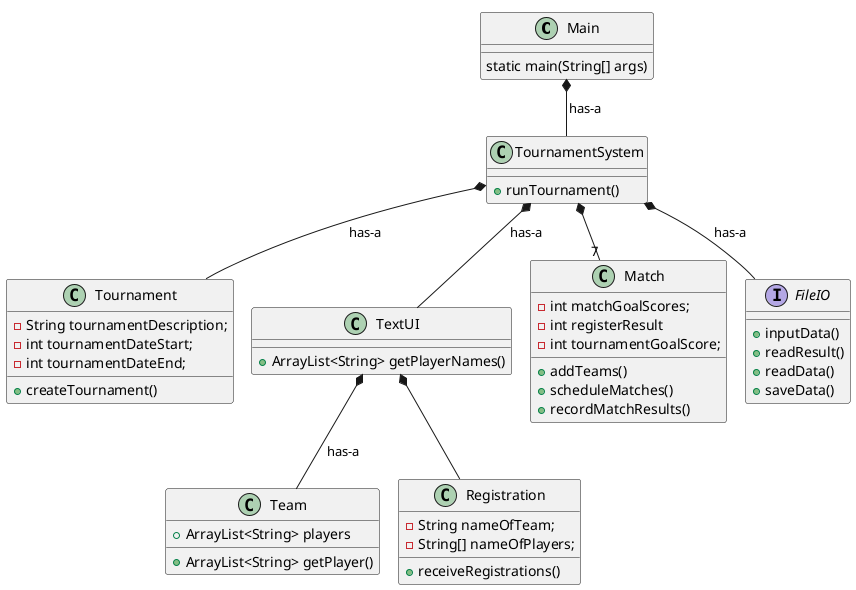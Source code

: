 @startuml

!pragma layout smetana

class Main
{
static main(String[] args)
}

class TournamentSystem
{
    +runTournament()
}

class Tournament
{
    -String tournamentDescription;
    -int tournamentDateStart;
    -int tournamentDateEnd;

    +createTournament()
}

class TextUI
{
+ ArrayList<String> getPlayerNames()
}

class Team
{
    +ArrayList<String> players
+ ArrayList<String> getPlayer()
}

class Registration
{
    -String nameOfTeam;
    -String[] nameOfPlayers;

    +receiveRegistrations()
}

class Match
{
    -int matchGoalScores;
    - int registerResult
    - int tournamentGoalScore;

    +addTeams()
    +scheduleMatches()
    +recordMatchResults()
}

interface FileIO
{
    +inputData()
    +readResult()
    +readData()
    +saveData()
}
TournamentSystem *-- TextUI: has-a
TextUI *-- Team: has-a
TournamentSystem *-- Tournament: has-a
TournamentSystem *-- FileIO: has-a
Main *-- TournamentSystem: has-a
TextUI *-- Registration
TournamentSystem *-- "7"Match

@enduml